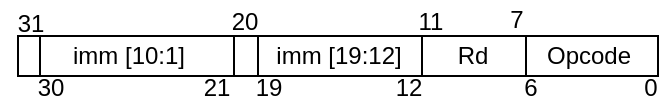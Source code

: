 <mxfile version="14.3.1" type="device"><diagram id="yp9niNjjru3zy51byNik" name="Pagina-1"><mxGraphModel dx="494" dy="307" grid="1" gridSize="1" guides="1" tooltips="1" connect="1" arrows="1" fold="1" page="1" pageScale="1" pageWidth="827" pageHeight="1169" math="0" shadow="0"><root><mxCell id="0"/><mxCell id="1" parent="0"/><mxCell id="RmVDIPtOYlypK4rqVQi5-1" value="" style="rounded=0;whiteSpace=wrap;html=1;" parent="1" vertex="1"><mxGeometry x="120" y="206" width="320" height="20" as="geometry"/></mxCell><mxCell id="RmVDIPtOYlypK4rqVQi5-9" value="imm [19:12]" style="text;html=1;align=center;verticalAlign=middle;resizable=0;points=[];autosize=1;" parent="1" vertex="1"><mxGeometry x="243.5" y="206.5" width="73" height="19" as="geometry"/></mxCell><mxCell id="RmVDIPtOYlypK4rqVQi5-12" value="Opcode" style="text;html=1;align=center;verticalAlign=middle;resizable=0;points=[];autosize=1;" parent="1" vertex="1"><mxGeometry x="375" y="206" width="60" height="20" as="geometry"/></mxCell><mxCell id="RmVDIPtOYlypK4rqVQi5-13" value="31" style="text;html=1;align=center;verticalAlign=middle;resizable=0;points=[];autosize=1;" parent="1" vertex="1"><mxGeometry x="111" y="190" width="30" height="20" as="geometry"/></mxCell><mxCell id="RmVDIPtOYlypK4rqVQi5-16" value="20" style="text;html=1;align=center;verticalAlign=middle;resizable=0;points=[];autosize=1;" parent="1" vertex="1"><mxGeometry x="220" y="189" width="25" height="19" as="geometry"/></mxCell><mxCell id="RmVDIPtOYlypK4rqVQi5-17" value="19" style="text;html=1;align=center;verticalAlign=middle;resizable=0;points=[];autosize=1;" parent="1" vertex="1"><mxGeometry x="232" y="222" width="25" height="19" as="geometry"/></mxCell><mxCell id="RmVDIPtOYlypK4rqVQi5-20" value="11" style="text;html=1;align=center;verticalAlign=middle;resizable=0;points=[];autosize=1;" parent="1" vertex="1"><mxGeometry x="314" y="189" width="24" height="19" as="geometry"/></mxCell><mxCell id="RmVDIPtOYlypK4rqVQi5-22" value="7" style="text;html=1;align=center;verticalAlign=middle;resizable=0;points=[];autosize=1;" parent="1" vertex="1"><mxGeometry x="360" y="188" width="17" height="19" as="geometry"/></mxCell><mxCell id="RmVDIPtOYlypK4rqVQi5-23" value="6" style="text;html=1;align=center;verticalAlign=middle;resizable=0;points=[];autosize=1;" parent="1" vertex="1"><mxGeometry x="367" y="222" width="17" height="19" as="geometry"/></mxCell><mxCell id="RmVDIPtOYlypK4rqVQi5-24" value="0" style="text;html=1;align=center;verticalAlign=middle;resizable=0;points=[];autosize=1;" parent="1" vertex="1"><mxGeometry x="427" y="222" width="17" height="19" as="geometry"/></mxCell><mxCell id="RmVDIPtOYlypK4rqVQi5-28" value="" style="endArrow=none;html=1;" parent="1" edge="1"><mxGeometry width="50" height="50" relative="1" as="geometry"><mxPoint x="374" y="225.5" as="sourcePoint"/><mxPoint x="374" y="205.5" as="targetPoint"/><Array as="points"><mxPoint x="374" y="213.5"/></Array></mxGeometry></mxCell><mxCell id="dOjpwD0ieC0uQEIwspUb-2" value="" style="endArrow=none;html=1;" parent="1" edge="1"><mxGeometry width="50" height="50" relative="1" as="geometry"><mxPoint x="322" y="225.5" as="sourcePoint"/><mxPoint x="322" y="205.5" as="targetPoint"/><Array as="points"><mxPoint x="322" y="213.5"/></Array></mxGeometry></mxCell><mxCell id="dOjpwD0ieC0uQEIwspUb-4" value="" style="endArrow=none;html=1;" parent="1" edge="1"><mxGeometry width="50" height="50" relative="1" as="geometry"><mxPoint x="240" y="225.5" as="sourcePoint"/><mxPoint x="240" y="205.5" as="targetPoint"/><Array as="points"><mxPoint x="240" y="213.5"/></Array></mxGeometry></mxCell><mxCell id="1O7y-HqtElwLFq68hqPn-5" value="" style="endArrow=none;html=1;" parent="1" edge="1"><mxGeometry width="50" height="50" relative="1" as="geometry"><mxPoint x="131" y="225.5" as="sourcePoint"/><mxPoint x="131" y="205.5" as="targetPoint"/><Array as="points"><mxPoint x="131" y="213.5"/></Array></mxGeometry></mxCell><mxCell id="1O7y-HqtElwLFq68hqPn-6" value="30" style="text;html=1;align=center;verticalAlign=middle;resizable=0;points=[];autosize=1;" parent="1" vertex="1"><mxGeometry x="123" y="222" width="25" height="19" as="geometry"/></mxCell><mxCell id="1O7y-HqtElwLFq68hqPn-7" value="imm [10:1]" style="text;html=1;align=center;verticalAlign=middle;resizable=0;points=[];autosize=1;" parent="1" vertex="1"><mxGeometry x="141" y="206.5" width="67" height="19" as="geometry"/></mxCell><mxCell id="BQ-l5Mbe_XlUutT9Tu4x-1" value="" style="endArrow=none;html=1;" edge="1" parent="1"><mxGeometry width="50" height="50" relative="1" as="geometry"><mxPoint x="228" y="226.0" as="sourcePoint"/><mxPoint x="228" y="206.0" as="targetPoint"/><Array as="points"><mxPoint x="228" y="214"/></Array></mxGeometry></mxCell><mxCell id="BQ-l5Mbe_XlUutT9Tu4x-2" value="21" style="text;html=1;align=center;verticalAlign=middle;resizable=0;points=[];autosize=1;" vertex="1" parent="1"><mxGeometry x="206" y="222" width="25" height="19" as="geometry"/></mxCell><mxCell id="BQ-l5Mbe_XlUutT9Tu4x-3" value="12" style="text;html=1;align=center;verticalAlign=middle;resizable=0;points=[];autosize=1;" vertex="1" parent="1"><mxGeometry x="302" y="222" width="25" height="19" as="geometry"/></mxCell><mxCell id="BQ-l5Mbe_XlUutT9Tu4x-4" value="Rd" style="text;html=1;align=center;verticalAlign=middle;resizable=0;points=[];autosize=1;" vertex="1" parent="1"><mxGeometry x="334" y="206.5" width="26" height="19" as="geometry"/></mxCell></root></mxGraphModel></diagram></mxfile>